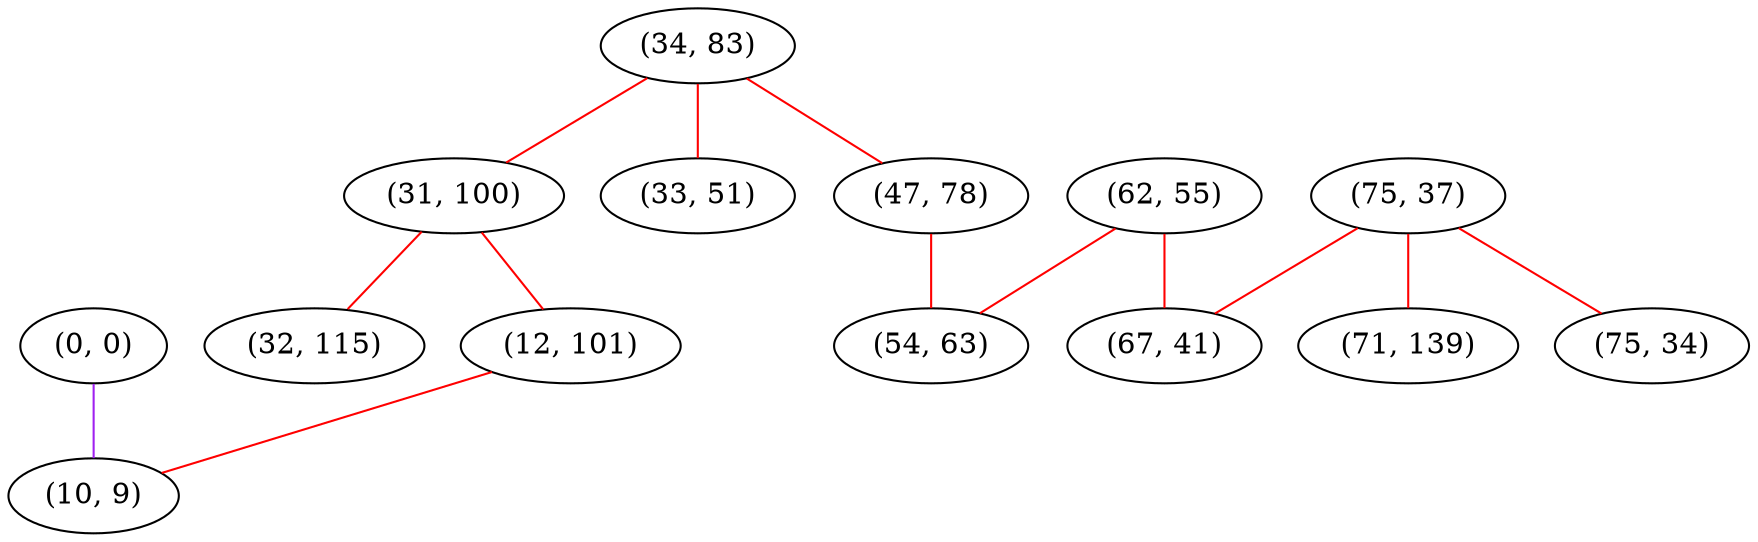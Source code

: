 graph "" {
"(0, 0)";
"(34, 83)";
"(75, 37)";
"(31, 100)";
"(32, 115)";
"(62, 55)";
"(12, 101)";
"(67, 41)";
"(33, 51)";
"(71, 139)";
"(47, 78)";
"(54, 63)";
"(75, 34)";
"(10, 9)";
"(0, 0)" -- "(10, 9)"  [color=purple, key=0, weight=4];
"(34, 83)" -- "(31, 100)"  [color=red, key=0, weight=1];
"(34, 83)" -- "(47, 78)"  [color=red, key=0, weight=1];
"(34, 83)" -- "(33, 51)"  [color=red, key=0, weight=1];
"(75, 37)" -- "(71, 139)"  [color=red, key=0, weight=1];
"(75, 37)" -- "(75, 34)"  [color=red, key=0, weight=1];
"(75, 37)" -- "(67, 41)"  [color=red, key=0, weight=1];
"(31, 100)" -- "(12, 101)"  [color=red, key=0, weight=1];
"(31, 100)" -- "(32, 115)"  [color=red, key=0, weight=1];
"(62, 55)" -- "(67, 41)"  [color=red, key=0, weight=1];
"(62, 55)" -- "(54, 63)"  [color=red, key=0, weight=1];
"(12, 101)" -- "(10, 9)"  [color=red, key=0, weight=1];
"(47, 78)" -- "(54, 63)"  [color=red, key=0, weight=1];
}
